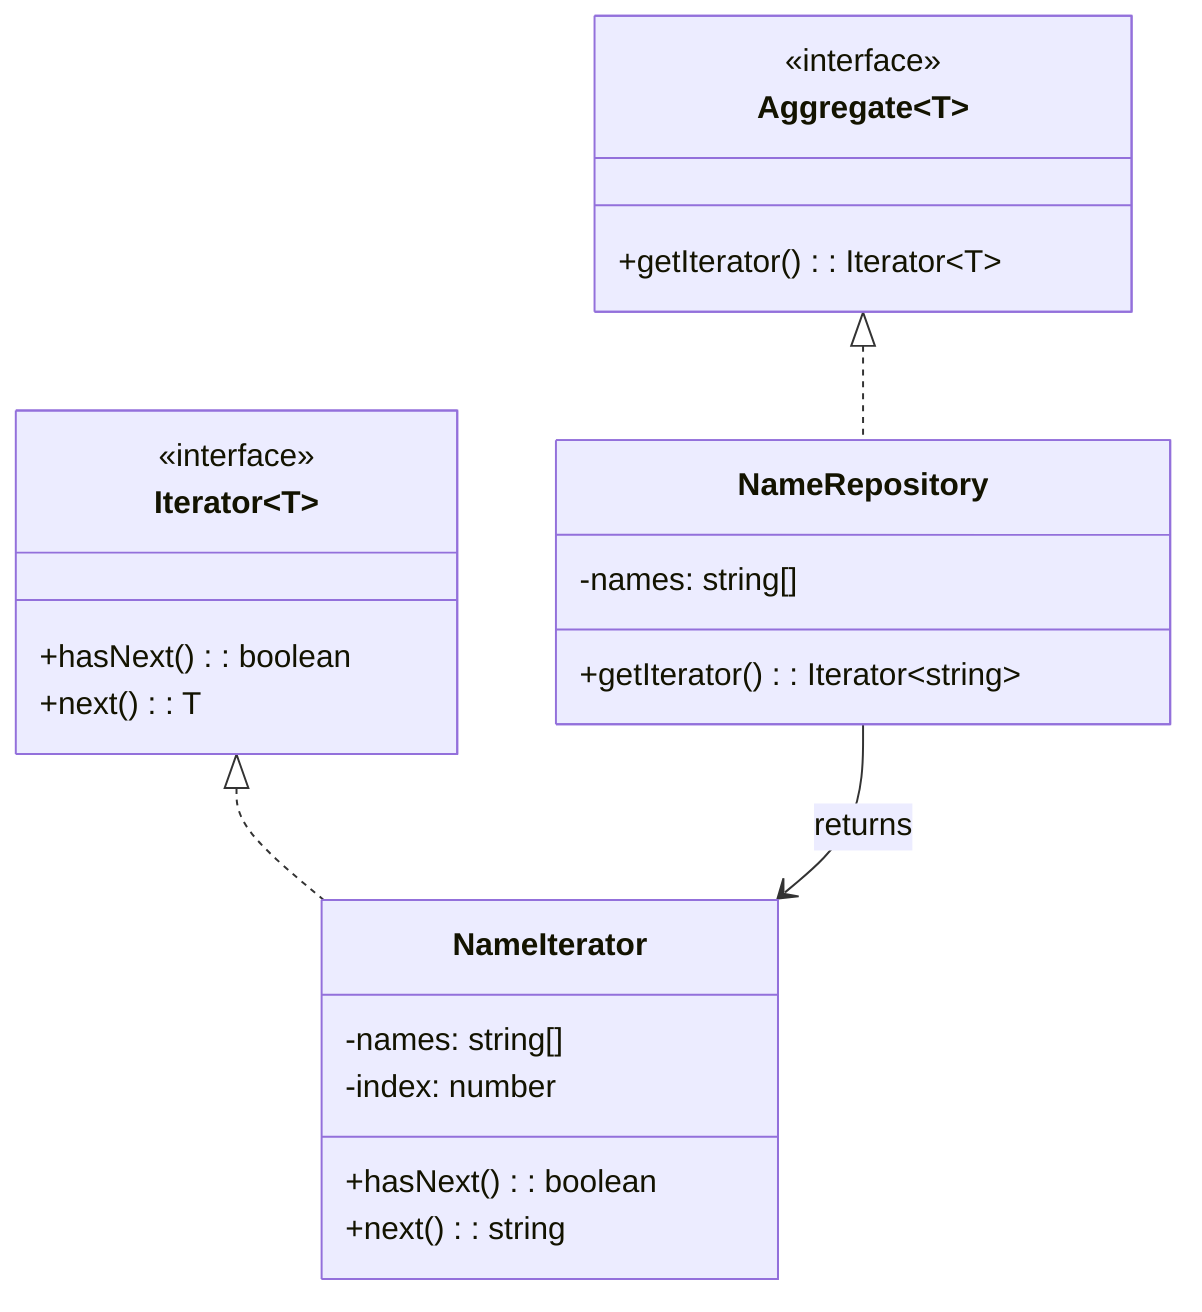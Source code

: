 classDiagram

class Iterator~T~ {
  <<interface>>
  +hasNext(): boolean
  +next(): T
}

class Aggregate~T~ {
  <<interface>>
  +getIterator(): Iterator~T~
}

class NameIterator {
  -names: string[]
  -index: number
  +hasNext(): boolean
  +next(): string
}

class NameRepository {
  -names: string[]
  +getIterator(): Iterator~string~
}

Iterator~T~ <|.. NameIterator
Aggregate~T~ <|.. NameRepository
NameRepository --> NameIterator : returns